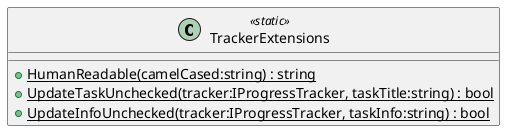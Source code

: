 @startuml
class TrackerExtensions <<static>> {
    + {static} HumanReadable(camelCased:string) : string
    + {static} UpdateTaskUnchecked(tracker:IProgressTracker, taskTitle:string) : bool
    + {static} UpdateInfoUnchecked(tracker:IProgressTracker, taskInfo:string) : bool
}
@enduml
